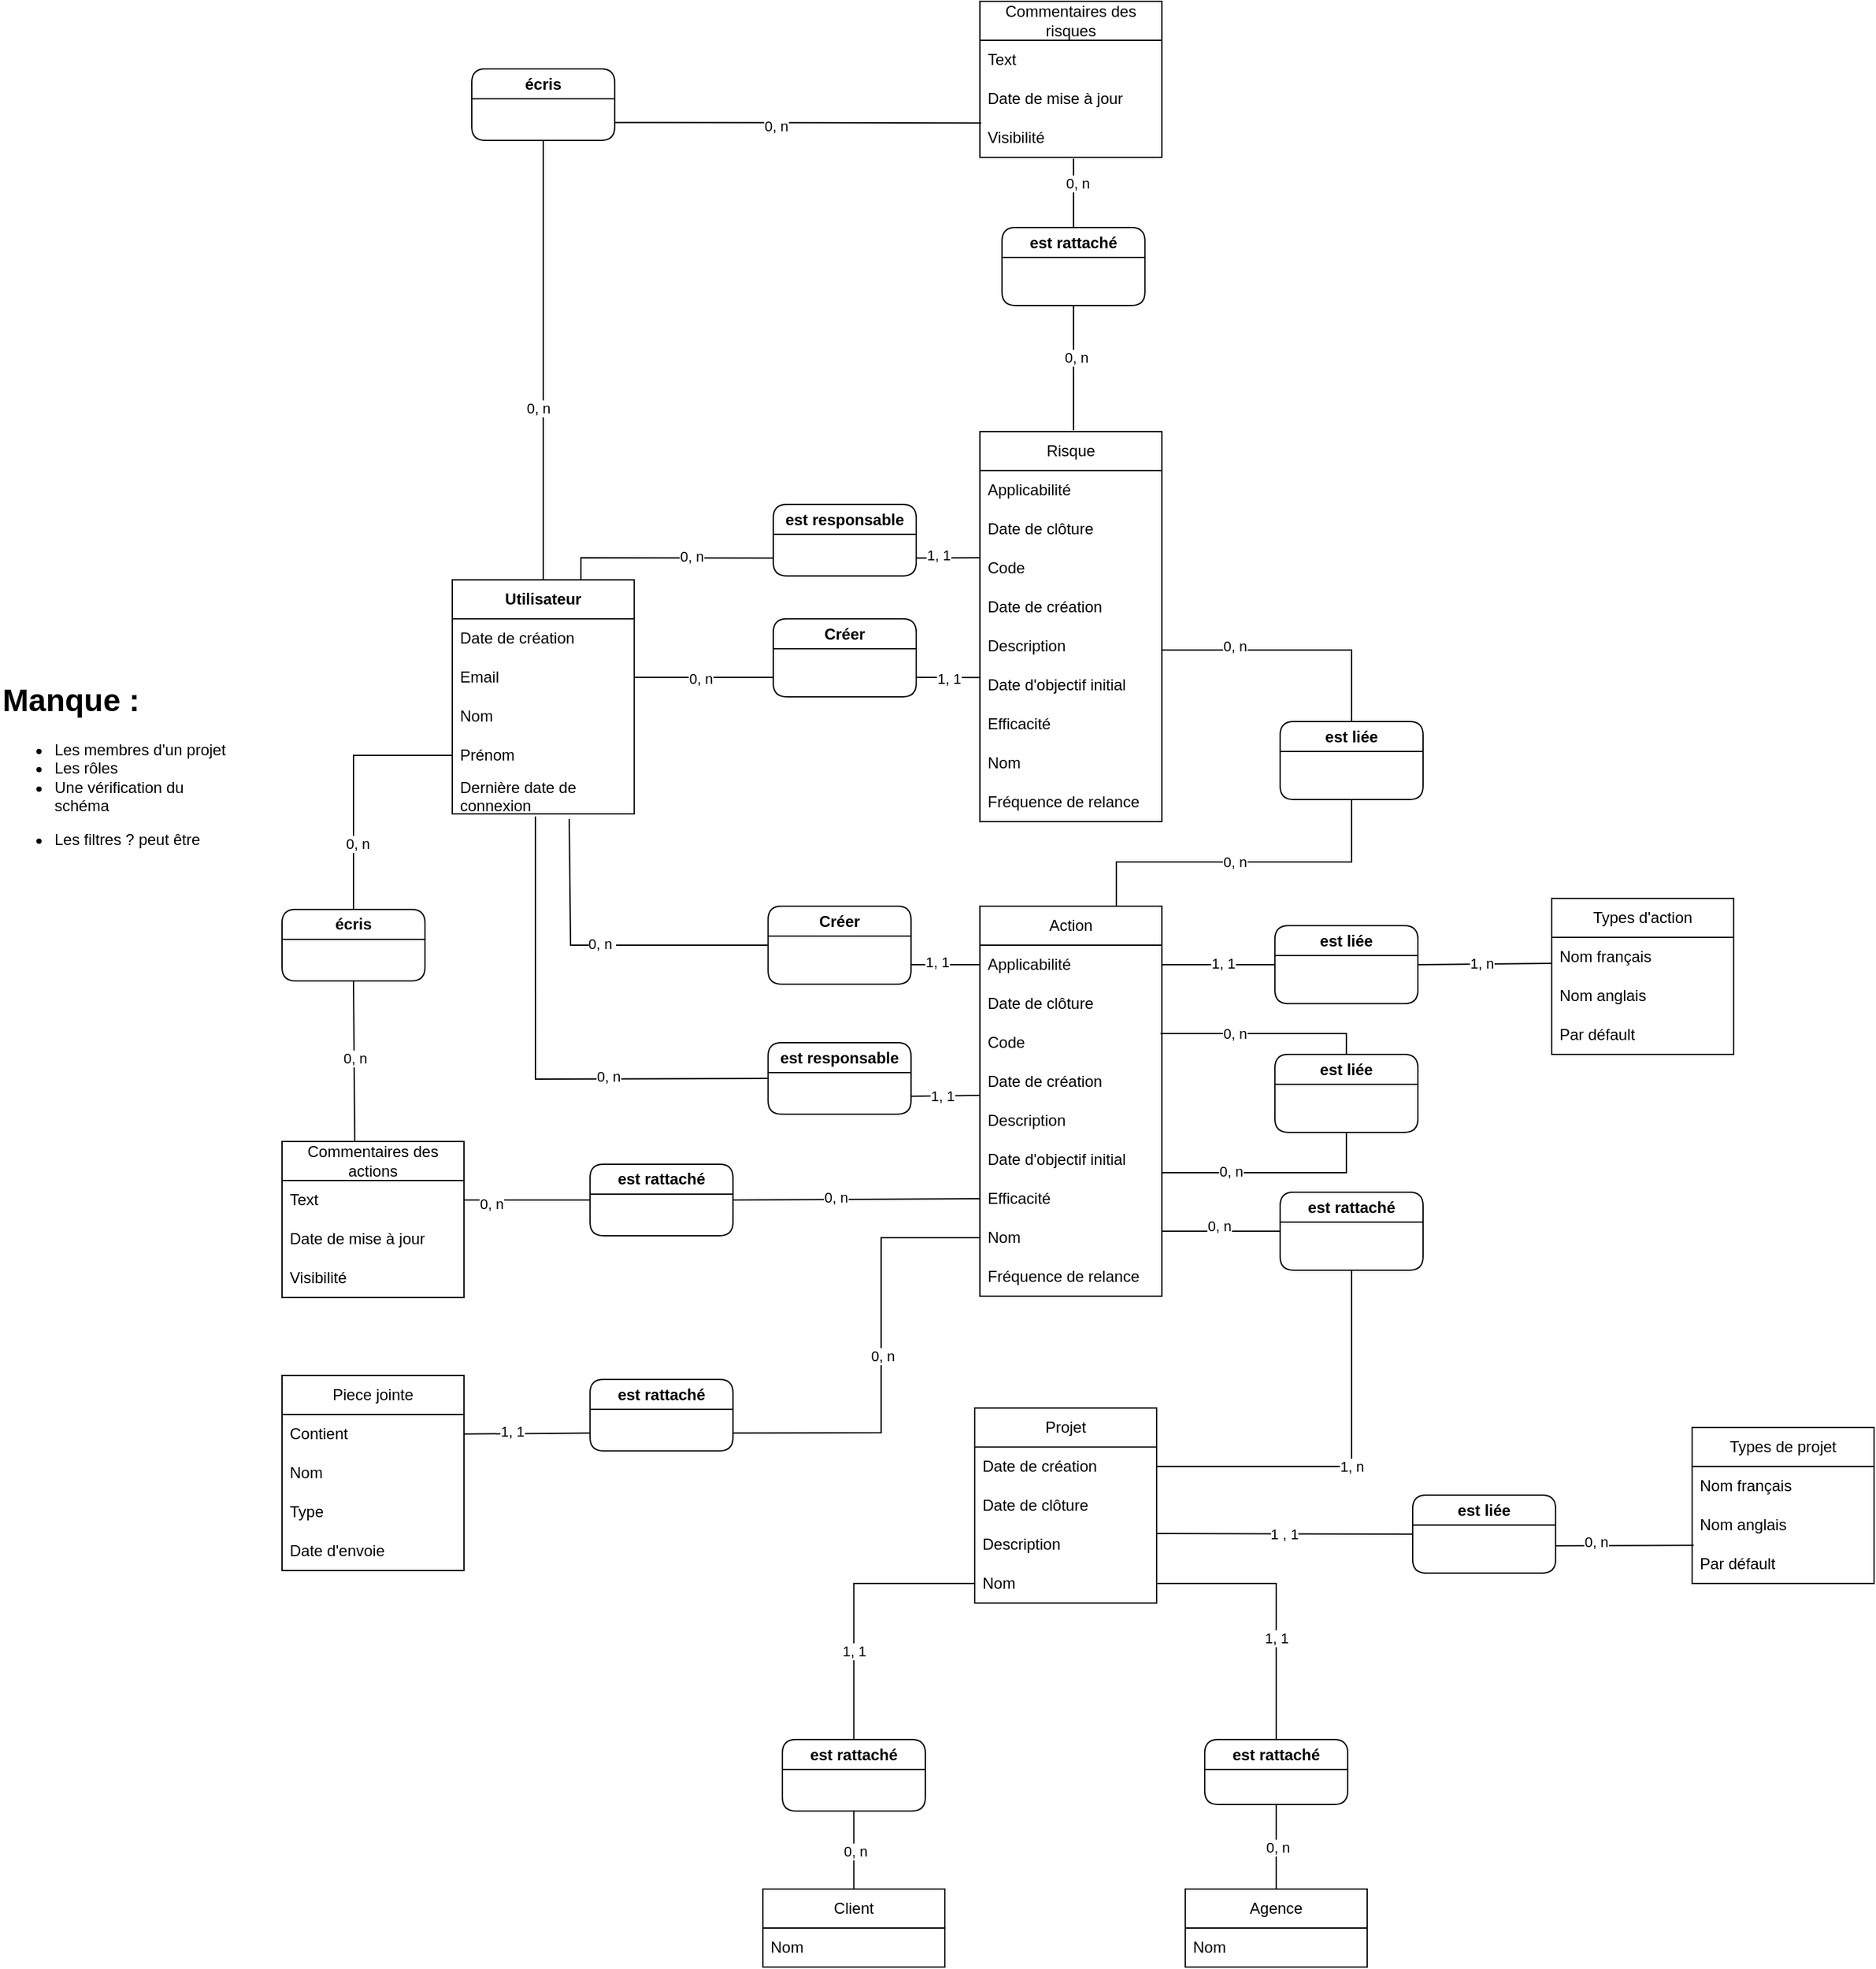 <mxfile version="24.7.1" type="github">
  <diagram name="Page-1" id="ZFdJO0pUZejw7BOOQ6NN">
    <mxGraphModel dx="2206" dy="2304" grid="0" gridSize="10" guides="1" tooltips="1" connect="1" arrows="1" fold="1" page="1" pageScale="1" pageWidth="827" pageHeight="1169" math="0" shadow="0">
      <root>
        <mxCell id="0" />
        <mxCell id="1" parent="0" />
        <mxCell id="-3NsN8BFS7H7RR-9jjn--8" value="Créer" style="swimlane;whiteSpace=wrap;html=1;rounded=1;" parent="1" vertex="1">
          <mxGeometry x="631" y="344" width="110" height="60" as="geometry" />
        </mxCell>
        <mxCell id="-3NsN8BFS7H7RR-9jjn--9" value="" style="endArrow=none;html=1;rounded=0;exitX=0.643;exitY=1.133;exitDx=0;exitDy=0;entryX=0;entryY=0.5;entryDx=0;entryDy=0;exitPerimeter=0;" parent="1" edge="1" target="-3NsN8BFS7H7RR-9jjn--8" source="-3NsN8BFS7H7RR-9jjn--22">
          <mxGeometry width="50" height="50" relative="1" as="geometry">
            <mxPoint x="190" y="115" as="sourcePoint" />
            <mxPoint x="260" y="115" as="targetPoint" />
            <Array as="points">
              <mxPoint x="479" y="374" />
            </Array>
          </mxGeometry>
        </mxCell>
        <mxCell id="-3NsN8BFS7H7RR-9jjn--23" value="0, n&amp;nbsp;" style="edgeLabel;html=1;align=center;verticalAlign=middle;resizable=0;points=[];" parent="-3NsN8BFS7H7RR-9jjn--9" vertex="1" connectable="0">
          <mxGeometry x="-0.032" y="1" relative="1" as="geometry">
            <mxPoint as="offset" />
          </mxGeometry>
        </mxCell>
        <mxCell id="-3NsN8BFS7H7RR-9jjn--10" value="" style="endArrow=none;html=1;rounded=0;exitX=1;exitY=0.75;exitDx=0;exitDy=0;entryX=0;entryY=0.5;entryDx=0;entryDy=0;" parent="1" edge="1" target="-3NsN8BFS7H7RR-9jjn--17" source="-3NsN8BFS7H7RR-9jjn--8">
          <mxGeometry width="50" height="50" relative="1" as="geometry">
            <mxPoint x="370" y="114.66" as="sourcePoint" />
            <mxPoint x="791" y="407" as="targetPoint" />
          </mxGeometry>
        </mxCell>
        <mxCell id="-3NsN8BFS7H7RR-9jjn--24" value="1, 1" style="edgeLabel;html=1;align=center;verticalAlign=middle;resizable=0;points=[];" parent="-3NsN8BFS7H7RR-9jjn--10" vertex="1" connectable="0">
          <mxGeometry x="-0.256" y="2" relative="1" as="geometry">
            <mxPoint as="offset" />
          </mxGeometry>
        </mxCell>
        <mxCell id="-3NsN8BFS7H7RR-9jjn--12" value="&lt;b&gt;Utilisateur&lt;/b&gt;" style="swimlane;fontStyle=0;childLayout=stackLayout;horizontal=1;startSize=30;horizontalStack=0;resizeParent=1;resizeParentMax=0;resizeLast=0;collapsible=1;marginBottom=0;whiteSpace=wrap;html=1;" parent="1" vertex="1">
          <mxGeometry x="388" y="93" width="140" height="180" as="geometry" />
        </mxCell>
        <mxCell id="-3NsN8BFS7H7RR-9jjn--13" value="Date de création" style="text;strokeColor=none;fillColor=none;align=left;verticalAlign=middle;spacingLeft=4;spacingRight=4;overflow=hidden;points=[[0,0.5],[1,0.5]];portConstraint=eastwest;rotatable=0;whiteSpace=wrap;html=1;" parent="-3NsN8BFS7H7RR-9jjn--12" vertex="1">
          <mxGeometry y="30" width="140" height="30" as="geometry" />
        </mxCell>
        <mxCell id="-3NsN8BFS7H7RR-9jjn--14" value="Email" style="text;strokeColor=none;fillColor=none;align=left;verticalAlign=middle;spacingLeft=4;spacingRight=4;overflow=hidden;points=[[0,0.5],[1,0.5]];portConstraint=eastwest;rotatable=0;whiteSpace=wrap;html=1;" parent="-3NsN8BFS7H7RR-9jjn--12" vertex="1">
          <mxGeometry y="60" width="140" height="30" as="geometry" />
        </mxCell>
        <mxCell id="-3NsN8BFS7H7RR-9jjn--20" value="Nom" style="text;strokeColor=none;fillColor=none;align=left;verticalAlign=middle;spacingLeft=4;spacingRight=4;overflow=hidden;points=[[0,0.5],[1,0.5]];portConstraint=eastwest;rotatable=0;whiteSpace=wrap;html=1;" parent="-3NsN8BFS7H7RR-9jjn--12" vertex="1">
          <mxGeometry y="90" width="140" height="30" as="geometry" />
        </mxCell>
        <mxCell id="-3NsN8BFS7H7RR-9jjn--21" value="Prénom" style="text;strokeColor=none;fillColor=none;align=left;verticalAlign=middle;spacingLeft=4;spacingRight=4;overflow=hidden;points=[[0,0.5],[1,0.5]];portConstraint=eastwest;rotatable=0;whiteSpace=wrap;html=1;" parent="-3NsN8BFS7H7RR-9jjn--12" vertex="1">
          <mxGeometry y="120" width="140" height="30" as="geometry" />
        </mxCell>
        <mxCell id="-3NsN8BFS7H7RR-9jjn--22" value="Dernière date de connexion" style="text;strokeColor=none;fillColor=none;align=left;verticalAlign=middle;spacingLeft=4;spacingRight=4;overflow=hidden;points=[[0,0.5],[1,0.5]];portConstraint=eastwest;rotatable=0;whiteSpace=wrap;html=1;" parent="-3NsN8BFS7H7RR-9jjn--12" vertex="1">
          <mxGeometry y="150" width="140" height="30" as="geometry" />
        </mxCell>
        <mxCell id="-3NsN8BFS7H7RR-9jjn--16" value="Action" style="swimlane;fontStyle=0;childLayout=stackLayout;horizontal=1;startSize=30;horizontalStack=0;resizeParent=1;resizeParentMax=0;resizeLast=0;collapsible=1;marginBottom=0;whiteSpace=wrap;html=1;" parent="1" vertex="1">
          <mxGeometry x="794" y="344" width="140" height="300" as="geometry" />
        </mxCell>
        <mxCell id="-3NsN8BFS7H7RR-9jjn--17" value="Applicabilité" style="text;strokeColor=none;fillColor=none;align=left;verticalAlign=middle;spacingLeft=4;spacingRight=4;overflow=hidden;points=[[0,0.5],[1,0.5]];portConstraint=eastwest;rotatable=0;whiteSpace=wrap;html=1;" parent="-3NsN8BFS7H7RR-9jjn--16" vertex="1">
          <mxGeometry y="30" width="140" height="30" as="geometry" />
        </mxCell>
        <mxCell id="-3NsN8BFS7H7RR-9jjn--18" value="Date de clôture" style="text;strokeColor=none;fillColor=none;align=left;verticalAlign=middle;spacingLeft=4;spacingRight=4;overflow=hidden;points=[[0,0.5],[1,0.5]];portConstraint=eastwest;rotatable=0;whiteSpace=wrap;html=1;" parent="-3NsN8BFS7H7RR-9jjn--16" vertex="1">
          <mxGeometry y="60" width="140" height="30" as="geometry" />
        </mxCell>
        <mxCell id="-3NsN8BFS7H7RR-9jjn--30" value="Code" style="text;strokeColor=none;fillColor=none;align=left;verticalAlign=middle;spacingLeft=4;spacingRight=4;overflow=hidden;points=[[0,0.5],[1,0.5]];portConstraint=eastwest;rotatable=0;whiteSpace=wrap;html=1;" parent="-3NsN8BFS7H7RR-9jjn--16" vertex="1">
          <mxGeometry y="90" width="140" height="30" as="geometry" />
        </mxCell>
        <mxCell id="-3NsN8BFS7H7RR-9jjn--31" value="Date de création" style="text;strokeColor=none;fillColor=none;align=left;verticalAlign=middle;spacingLeft=4;spacingRight=4;overflow=hidden;points=[[0,0.5],[1,0.5]];portConstraint=eastwest;rotatable=0;whiteSpace=wrap;html=1;" parent="-3NsN8BFS7H7RR-9jjn--16" vertex="1">
          <mxGeometry y="120" width="140" height="30" as="geometry" />
        </mxCell>
        <mxCell id="-3NsN8BFS7H7RR-9jjn--32" value="Description" style="text;strokeColor=none;fillColor=none;align=left;verticalAlign=middle;spacingLeft=4;spacingRight=4;overflow=hidden;points=[[0,0.5],[1,0.5]];portConstraint=eastwest;rotatable=0;whiteSpace=wrap;html=1;" parent="-3NsN8BFS7H7RR-9jjn--16" vertex="1">
          <mxGeometry y="150" width="140" height="30" as="geometry" />
        </mxCell>
        <mxCell id="-3NsN8BFS7H7RR-9jjn--34" value="Date d&#39;objectif initial" style="text;strokeColor=none;fillColor=none;align=left;verticalAlign=middle;spacingLeft=4;spacingRight=4;overflow=hidden;points=[[0,0.5],[1,0.5]];portConstraint=eastwest;rotatable=0;whiteSpace=wrap;html=1;" parent="-3NsN8BFS7H7RR-9jjn--16" vertex="1">
          <mxGeometry y="180" width="140" height="30" as="geometry" />
        </mxCell>
        <mxCell id="-3NsN8BFS7H7RR-9jjn--33" value="Efficacité" style="text;strokeColor=none;fillColor=none;align=left;verticalAlign=middle;spacingLeft=4;spacingRight=4;overflow=hidden;points=[[0,0.5],[1,0.5]];portConstraint=eastwest;rotatable=0;whiteSpace=wrap;html=1;" parent="-3NsN8BFS7H7RR-9jjn--16" vertex="1">
          <mxGeometry y="210" width="140" height="30" as="geometry" />
        </mxCell>
        <mxCell id="-3NsN8BFS7H7RR-9jjn--35" value="Nom" style="text;strokeColor=none;fillColor=none;align=left;verticalAlign=middle;spacingLeft=4;spacingRight=4;overflow=hidden;points=[[0,0.5],[1,0.5]];portConstraint=eastwest;rotatable=0;whiteSpace=wrap;html=1;" parent="-3NsN8BFS7H7RR-9jjn--16" vertex="1">
          <mxGeometry y="240" width="140" height="30" as="geometry" />
        </mxCell>
        <mxCell id="-3NsN8BFS7H7RR-9jjn--19" value="Fréquence de relance" style="text;strokeColor=none;fillColor=none;align=left;verticalAlign=middle;spacingLeft=4;spacingRight=4;overflow=hidden;points=[[0,0.5],[1,0.5]];portConstraint=eastwest;rotatable=0;whiteSpace=wrap;html=1;" parent="-3NsN8BFS7H7RR-9jjn--16" vertex="1">
          <mxGeometry y="270" width="140" height="30" as="geometry" />
        </mxCell>
        <mxCell id="-3NsN8BFS7H7RR-9jjn--25" value="Types d&#39;action" style="swimlane;fontStyle=0;childLayout=stackLayout;horizontal=1;startSize=30;horizontalStack=0;resizeParent=1;resizeParentMax=0;resizeLast=0;collapsible=1;marginBottom=0;whiteSpace=wrap;html=1;" parent="1" vertex="1">
          <mxGeometry x="1234" y="338" width="140" height="120" as="geometry" />
        </mxCell>
        <mxCell id="-3NsN8BFS7H7RR-9jjn--26" value="Nom français" style="text;strokeColor=none;fillColor=none;align=left;verticalAlign=middle;spacingLeft=4;spacingRight=4;overflow=hidden;points=[[0,0.5],[1,0.5]];portConstraint=eastwest;rotatable=0;whiteSpace=wrap;html=1;" parent="-3NsN8BFS7H7RR-9jjn--25" vertex="1">
          <mxGeometry y="30" width="140" height="30" as="geometry" />
        </mxCell>
        <mxCell id="-3NsN8BFS7H7RR-9jjn--27" value="Nom anglais" style="text;strokeColor=none;fillColor=none;align=left;verticalAlign=middle;spacingLeft=4;spacingRight=4;overflow=hidden;points=[[0,0.5],[1,0.5]];portConstraint=eastwest;rotatable=0;whiteSpace=wrap;html=1;" parent="-3NsN8BFS7H7RR-9jjn--25" vertex="1">
          <mxGeometry y="60" width="140" height="30" as="geometry" />
        </mxCell>
        <mxCell id="-3NsN8BFS7H7RR-9jjn--28" value="Par défault" style="text;strokeColor=none;fillColor=none;align=left;verticalAlign=middle;spacingLeft=4;spacingRight=4;overflow=hidden;points=[[0,0.5],[1,0.5]];portConstraint=eastwest;rotatable=0;whiteSpace=wrap;html=1;" parent="-3NsN8BFS7H7RR-9jjn--25" vertex="1">
          <mxGeometry y="90" width="140" height="30" as="geometry" />
        </mxCell>
        <mxCell id="-3NsN8BFS7H7RR-9jjn--36" value="est liée" style="swimlane;whiteSpace=wrap;html=1;rounded=1;" parent="1" vertex="1">
          <mxGeometry x="1021" y="359" width="110" height="60" as="geometry">
            <mxRectangle x="650" y="70" width="80" height="30" as="alternateBounds" />
          </mxGeometry>
        </mxCell>
        <mxCell id="-3NsN8BFS7H7RR-9jjn--37" value="" style="endArrow=none;html=1;rounded=0;entryX=0;entryY=0.5;entryDx=0;entryDy=0;exitX=1;exitY=0.5;exitDx=0;exitDy=0;" parent="1" edge="1" target="-3NsN8BFS7H7RR-9jjn--36" source="-3NsN8BFS7H7RR-9jjn--17">
          <mxGeometry width="50" height="50" relative="1" as="geometry">
            <mxPoint x="1225" y="426" as="sourcePoint" />
            <mxPoint x="1291" y="426" as="targetPoint" />
          </mxGeometry>
        </mxCell>
        <mxCell id="-3NsN8BFS7H7RR-9jjn--40" value="1, 1" style="edgeLabel;html=1;align=center;verticalAlign=middle;resizable=0;points=[];" parent="-3NsN8BFS7H7RR-9jjn--37" vertex="1" connectable="0">
          <mxGeometry x="-0.056" y="1" relative="1" as="geometry">
            <mxPoint x="6" as="offset" />
          </mxGeometry>
        </mxCell>
        <mxCell id="-3NsN8BFS7H7RR-9jjn--39" value="" style="endArrow=none;html=1;rounded=0;entryX=0;entryY=0.667;entryDx=0;entryDy=0;entryPerimeter=0;exitX=1;exitY=0.5;exitDx=0;exitDy=0;" parent="1" target="-3NsN8BFS7H7RR-9jjn--26" edge="1" source="-3NsN8BFS7H7RR-9jjn--36">
          <mxGeometry width="50" height="50" relative="1" as="geometry">
            <mxPoint x="1141" y="419" as="sourcePoint" />
            <mxPoint x="1207.44" y="418.67" as="targetPoint" />
          </mxGeometry>
        </mxCell>
        <mxCell id="-3NsN8BFS7H7RR-9jjn--41" value="1, n" style="edgeLabel;html=1;align=center;verticalAlign=middle;resizable=0;points=[];" parent="-3NsN8BFS7H7RR-9jjn--39" vertex="1" connectable="0">
          <mxGeometry x="-0.047" y="1" relative="1" as="geometry">
            <mxPoint as="offset" />
          </mxGeometry>
        </mxCell>
        <mxCell id="-3NsN8BFS7H7RR-9jjn--52" value="est responsable" style="swimlane;whiteSpace=wrap;html=1;rounded=1;" parent="1" vertex="1">
          <mxGeometry x="631" y="449" width="110" height="55" as="geometry" />
        </mxCell>
        <mxCell id="-3NsN8BFS7H7RR-9jjn--55" value="" style="endArrow=none;html=1;rounded=0;exitX=0;exitY=0.5;exitDx=0;exitDy=0;entryX=0.457;entryY=1.067;entryDx=0;entryDy=0;entryPerimeter=0;" parent="1" source="-3NsN8BFS7H7RR-9jjn--52" edge="1" target="-3NsN8BFS7H7RR-9jjn--22">
          <mxGeometry width="50" height="50" relative="1" as="geometry">
            <mxPoint x="70" y="285" as="sourcePoint" />
            <mxPoint x="588" y="485" as="targetPoint" />
            <Array as="points">
              <mxPoint x="452" y="477" />
            </Array>
          </mxGeometry>
        </mxCell>
        <mxCell id="-3NsN8BFS7H7RR-9jjn--57" value="0, n" style="edgeLabel;html=1;align=center;verticalAlign=middle;resizable=0;points=[];" parent="-3NsN8BFS7H7RR-9jjn--55" vertex="1" connectable="0">
          <mxGeometry x="-0.354" y="-2" relative="1" as="geometry">
            <mxPoint as="offset" />
          </mxGeometry>
        </mxCell>
        <mxCell id="-3NsN8BFS7H7RR-9jjn--56" value="" style="endArrow=none;html=1;rounded=0;exitX=1;exitY=0.75;exitDx=0;exitDy=0;entryX=-0.003;entryY=0.852;entryDx=0;entryDy=0;entryPerimeter=0;" parent="1" source="-3NsN8BFS7H7RR-9jjn--52" target="-3NsN8BFS7H7RR-9jjn--31" edge="1">
          <mxGeometry width="50" height="50" relative="1" as="geometry">
            <mxPoint x="400" y="355" as="sourcePoint" />
            <mxPoint x="450" y="305" as="targetPoint" />
          </mxGeometry>
        </mxCell>
        <mxCell id="-3NsN8BFS7H7RR-9jjn--58" value="1, 1" style="edgeLabel;html=1;align=center;verticalAlign=middle;resizable=0;points=[];" parent="-3NsN8BFS7H7RR-9jjn--56" vertex="1" connectable="0">
          <mxGeometry x="-0.081" relative="1" as="geometry">
            <mxPoint as="offset" />
          </mxGeometry>
        </mxCell>
        <mxCell id="E-85xq4SFrMvQbJ6x1ry-11" value="Projet" style="swimlane;fontStyle=0;childLayout=stackLayout;horizontal=1;startSize=30;horizontalStack=0;resizeParent=1;resizeParentMax=0;resizeLast=0;collapsible=1;marginBottom=0;whiteSpace=wrap;html=1;" parent="1" vertex="1">
          <mxGeometry x="790" y="730" width="140" height="150" as="geometry" />
        </mxCell>
        <mxCell id="E-85xq4SFrMvQbJ6x1ry-22" value="Date de création" style="text;strokeColor=none;fillColor=none;align=left;verticalAlign=middle;spacingLeft=4;spacingRight=4;overflow=hidden;points=[[0,0.5],[1,0.5]];portConstraint=eastwest;rotatable=0;whiteSpace=wrap;html=1;" parent="E-85xq4SFrMvQbJ6x1ry-11" vertex="1">
          <mxGeometry y="30" width="140" height="30" as="geometry" />
        </mxCell>
        <mxCell id="E-85xq4SFrMvQbJ6x1ry-13" value="Date de clôture" style="text;strokeColor=none;fillColor=none;align=left;verticalAlign=middle;spacingLeft=4;spacingRight=4;overflow=hidden;points=[[0,0.5],[1,0.5]];portConstraint=eastwest;rotatable=0;whiteSpace=wrap;html=1;" parent="E-85xq4SFrMvQbJ6x1ry-11" vertex="1">
          <mxGeometry y="60" width="140" height="30" as="geometry" />
        </mxCell>
        <mxCell id="E-85xq4SFrMvQbJ6x1ry-14" value="Description" style="text;strokeColor=none;fillColor=none;align=left;verticalAlign=middle;spacingLeft=4;spacingRight=4;overflow=hidden;points=[[0,0.5],[1,0.5]];portConstraint=eastwest;rotatable=0;whiteSpace=wrap;html=1;" parent="E-85xq4SFrMvQbJ6x1ry-11" vertex="1">
          <mxGeometry y="90" width="140" height="30" as="geometry" />
        </mxCell>
        <mxCell id="E-85xq4SFrMvQbJ6x1ry-17" value="Nom" style="text;strokeColor=none;fillColor=none;align=left;verticalAlign=middle;spacingLeft=4;spacingRight=4;overflow=hidden;points=[[0,0.5],[1,0.5]];portConstraint=eastwest;rotatable=0;whiteSpace=wrap;html=1;" parent="E-85xq4SFrMvQbJ6x1ry-11" vertex="1">
          <mxGeometry y="120" width="140" height="30" as="geometry" />
        </mxCell>
        <mxCell id="E-85xq4SFrMvQbJ6x1ry-23" value="Client" style="swimlane;fontStyle=0;childLayout=stackLayout;horizontal=1;startSize=30;horizontalStack=0;resizeParent=1;resizeParentMax=0;resizeLast=0;collapsible=1;marginBottom=0;whiteSpace=wrap;html=1;" parent="1" vertex="1">
          <mxGeometry x="627" y="1100" width="140" height="60" as="geometry" />
        </mxCell>
        <mxCell id="E-85xq4SFrMvQbJ6x1ry-24" value="Nom" style="text;strokeColor=none;fillColor=none;align=left;verticalAlign=middle;spacingLeft=4;spacingRight=4;overflow=hidden;points=[[0,0.5],[1,0.5]];portConstraint=eastwest;rotatable=0;whiteSpace=wrap;html=1;" parent="E-85xq4SFrMvQbJ6x1ry-23" vertex="1">
          <mxGeometry y="30" width="140" height="30" as="geometry" />
        </mxCell>
        <mxCell id="E-85xq4SFrMvQbJ6x1ry-27" value="est rattaché" style="swimlane;whiteSpace=wrap;html=1;rounded=1;" parent="1" vertex="1">
          <mxGeometry x="642" y="985" width="110" height="55" as="geometry" />
        </mxCell>
        <mxCell id="E-85xq4SFrMvQbJ6x1ry-33" value="" style="endArrow=none;html=1;rounded=0;entryX=0.5;entryY=0;entryDx=0;entryDy=0;exitX=0;exitY=0.5;exitDx=0;exitDy=0;" parent="1" edge="1" target="E-85xq4SFrMvQbJ6x1ry-27" source="E-85xq4SFrMvQbJ6x1ry-17">
          <mxGeometry width="50" height="50" relative="1" as="geometry">
            <mxPoint x="790" y="870" as="sourcePoint" />
            <mxPoint x="740" y="950" as="targetPoint" />
            <Array as="points">
              <mxPoint x="697" y="865" />
            </Array>
          </mxGeometry>
        </mxCell>
        <mxCell id="E-85xq4SFrMvQbJ6x1ry-35" value="1, 1" style="edgeLabel;html=1;align=center;verticalAlign=middle;resizable=0;points=[];" parent="E-85xq4SFrMvQbJ6x1ry-33" vertex="1" connectable="0">
          <mxGeometry x="-0.133" y="3" relative="1" as="geometry">
            <mxPoint x="-1" y="49" as="offset" />
          </mxGeometry>
        </mxCell>
        <mxCell id="E-85xq4SFrMvQbJ6x1ry-34" value="" style="endArrow=none;html=1;rounded=0;entryX=0;entryY=0.5;entryDx=0;entryDy=0;exitX=0.5;exitY=1;exitDx=0;exitDy=0;" parent="1" edge="1" source="E-85xq4SFrMvQbJ6x1ry-27">
          <mxGeometry width="50" height="50" relative="1" as="geometry">
            <mxPoint x="630" y="1060" as="sourcePoint" />
            <mxPoint x="697" y="1100" as="targetPoint" />
          </mxGeometry>
        </mxCell>
        <mxCell id="E-85xq4SFrMvQbJ6x1ry-36" value="0, n" style="edgeLabel;html=1;align=center;verticalAlign=middle;resizable=0;points=[];" parent="E-85xq4SFrMvQbJ6x1ry-34" vertex="1" connectable="0">
          <mxGeometry x="0.019" y="1" relative="1" as="geometry">
            <mxPoint as="offset" />
          </mxGeometry>
        </mxCell>
        <mxCell id="E-85xq4SFrMvQbJ6x1ry-43" value="Agence" style="swimlane;fontStyle=0;childLayout=stackLayout;horizontal=1;startSize=30;horizontalStack=0;resizeParent=1;resizeParentMax=0;resizeLast=0;collapsible=1;marginBottom=0;whiteSpace=wrap;html=1;" parent="1" vertex="1">
          <mxGeometry x="952" y="1100" width="140" height="60" as="geometry" />
        </mxCell>
        <mxCell id="E-85xq4SFrMvQbJ6x1ry-44" value="Nom" style="text;strokeColor=none;fillColor=none;align=left;verticalAlign=middle;spacingLeft=4;spacingRight=4;overflow=hidden;points=[[0,0.5],[1,0.5]];portConstraint=eastwest;rotatable=0;whiteSpace=wrap;html=1;" parent="E-85xq4SFrMvQbJ6x1ry-43" vertex="1">
          <mxGeometry y="30" width="140" height="30" as="geometry" />
        </mxCell>
        <mxCell id="E-85xq4SFrMvQbJ6x1ry-45" value="est rattaché" style="swimlane;whiteSpace=wrap;html=1;rounded=1;" parent="1" vertex="1">
          <mxGeometry x="967" y="985" width="110" height="50" as="geometry" />
        </mxCell>
        <mxCell id="E-85xq4SFrMvQbJ6x1ry-46" value="" style="endArrow=none;html=1;rounded=0;entryX=0.5;entryY=0;entryDx=0;entryDy=0;exitX=1.005;exitY=0.498;exitDx=0;exitDy=0;exitPerimeter=0;" parent="1" source="E-85xq4SFrMvQbJ6x1ry-17" edge="1" target="E-85xq4SFrMvQbJ6x1ry-45">
          <mxGeometry width="50" height="50" relative="1" as="geometry">
            <mxPoint x="930" y="873" as="sourcePoint" />
            <mxPoint x="1040" y="920" as="targetPoint" />
            <Array as="points">
              <mxPoint x="1022" y="865" />
            </Array>
          </mxGeometry>
        </mxCell>
        <mxCell id="E-85xq4SFrMvQbJ6x1ry-47" value="1, 1" style="edgeLabel;html=1;align=center;verticalAlign=middle;resizable=0;points=[];" parent="E-85xq4SFrMvQbJ6x1ry-46" vertex="1" connectable="0">
          <mxGeometry x="-0.133" y="3" relative="1" as="geometry">
            <mxPoint x="-3" y="42" as="offset" />
          </mxGeometry>
        </mxCell>
        <mxCell id="E-85xq4SFrMvQbJ6x1ry-48" value="" style="endArrow=none;html=1;rounded=0;entryX=0.5;entryY=0;entryDx=0;entryDy=0;exitX=0.5;exitY=1;exitDx=0;exitDy=0;" parent="1" target="E-85xq4SFrMvQbJ6x1ry-43" edge="1" source="E-85xq4SFrMvQbJ6x1ry-45">
          <mxGeometry width="50" height="50" relative="1" as="geometry">
            <mxPoint x="1110" y="985" as="sourcePoint" />
            <mxPoint x="1160" y="935" as="targetPoint" />
          </mxGeometry>
        </mxCell>
        <mxCell id="E-85xq4SFrMvQbJ6x1ry-49" value="0, n" style="edgeLabel;html=1;align=center;verticalAlign=middle;resizable=0;points=[];" parent="E-85xq4SFrMvQbJ6x1ry-48" vertex="1" connectable="0">
          <mxGeometry x="0.019" y="1" relative="1" as="geometry">
            <mxPoint as="offset" />
          </mxGeometry>
        </mxCell>
        <mxCell id="E-85xq4SFrMvQbJ6x1ry-51" value="est rattaché" style="swimlane;whiteSpace=wrap;html=1;rounded=1;" parent="1" vertex="1">
          <mxGeometry x="1025" y="564" width="110" height="60" as="geometry" />
        </mxCell>
        <mxCell id="E-85xq4SFrMvQbJ6x1ry-52" value="" style="endArrow=none;html=1;rounded=0;exitX=0;exitY=0.5;exitDx=0;exitDy=0;entryX=0.997;entryY=0.333;entryDx=0;entryDy=0;entryPerimeter=0;" parent="1" target="-3NsN8BFS7H7RR-9jjn--35" edge="1" source="E-85xq4SFrMvQbJ6x1ry-51">
          <mxGeometry width="50" height="50" relative="1" as="geometry">
            <mxPoint x="1025" y="592" as="sourcePoint" />
            <mxPoint x="936" y="596" as="targetPoint" />
            <Array as="points" />
          </mxGeometry>
        </mxCell>
        <mxCell id="E-85xq4SFrMvQbJ6x1ry-54" value="0, n" style="edgeLabel;html=1;align=center;verticalAlign=middle;resizable=0;points=[];" parent="E-85xq4SFrMvQbJ6x1ry-52" vertex="1" connectable="0">
          <mxGeometry x="0.631" y="-1" relative="1" as="geometry">
            <mxPoint x="27" y="-3" as="offset" />
          </mxGeometry>
        </mxCell>
        <mxCell id="E-85xq4SFrMvQbJ6x1ry-53" value="1, n" style="endArrow=none;html=1;rounded=0;exitX=1;exitY=0.5;exitDx=0;exitDy=0;entryX=0.5;entryY=1;entryDx=0;entryDy=0;" parent="1" source="E-85xq4SFrMvQbJ6x1ry-22" edge="1" target="E-85xq4SFrMvQbJ6x1ry-51">
          <mxGeometry width="50" height="50" relative="1" as="geometry">
            <mxPoint x="700" y="570" as="sourcePoint" />
            <mxPoint x="700" y="470" as="targetPoint" />
            <Array as="points">
              <mxPoint x="1080" y="775" />
            </Array>
          </mxGeometry>
        </mxCell>
        <mxCell id="bqUakioBBGIHNV2r9d7I-1" value="Risque" style="swimlane;fontStyle=0;childLayout=stackLayout;horizontal=1;startSize=30;horizontalStack=0;resizeParent=1;resizeParentMax=0;resizeLast=0;collapsible=1;marginBottom=0;whiteSpace=wrap;html=1;" vertex="1" parent="1">
          <mxGeometry x="794" y="-21" width="140" height="300" as="geometry" />
        </mxCell>
        <mxCell id="bqUakioBBGIHNV2r9d7I-2" value="Applicabilité" style="text;strokeColor=none;fillColor=none;align=left;verticalAlign=middle;spacingLeft=4;spacingRight=4;overflow=hidden;points=[[0,0.5],[1,0.5]];portConstraint=eastwest;rotatable=0;whiteSpace=wrap;html=1;" vertex="1" parent="bqUakioBBGIHNV2r9d7I-1">
          <mxGeometry y="30" width="140" height="30" as="geometry" />
        </mxCell>
        <mxCell id="bqUakioBBGIHNV2r9d7I-3" value="Date de clôture" style="text;strokeColor=none;fillColor=none;align=left;verticalAlign=middle;spacingLeft=4;spacingRight=4;overflow=hidden;points=[[0,0.5],[1,0.5]];portConstraint=eastwest;rotatable=0;whiteSpace=wrap;html=1;" vertex="1" parent="bqUakioBBGIHNV2r9d7I-1">
          <mxGeometry y="60" width="140" height="30" as="geometry" />
        </mxCell>
        <mxCell id="bqUakioBBGIHNV2r9d7I-4" value="Code" style="text;strokeColor=none;fillColor=none;align=left;verticalAlign=middle;spacingLeft=4;spacingRight=4;overflow=hidden;points=[[0,0.5],[1,0.5]];portConstraint=eastwest;rotatable=0;whiteSpace=wrap;html=1;" vertex="1" parent="bqUakioBBGIHNV2r9d7I-1">
          <mxGeometry y="90" width="140" height="30" as="geometry" />
        </mxCell>
        <mxCell id="bqUakioBBGIHNV2r9d7I-5" value="Date de création" style="text;strokeColor=none;fillColor=none;align=left;verticalAlign=middle;spacingLeft=4;spacingRight=4;overflow=hidden;points=[[0,0.5],[1,0.5]];portConstraint=eastwest;rotatable=0;whiteSpace=wrap;html=1;" vertex="1" parent="bqUakioBBGIHNV2r9d7I-1">
          <mxGeometry y="120" width="140" height="30" as="geometry" />
        </mxCell>
        <mxCell id="bqUakioBBGIHNV2r9d7I-6" value="Description" style="text;strokeColor=none;fillColor=none;align=left;verticalAlign=middle;spacingLeft=4;spacingRight=4;overflow=hidden;points=[[0,0.5],[1,0.5]];portConstraint=eastwest;rotatable=0;whiteSpace=wrap;html=1;" vertex="1" parent="bqUakioBBGIHNV2r9d7I-1">
          <mxGeometry y="150" width="140" height="30" as="geometry" />
        </mxCell>
        <mxCell id="bqUakioBBGIHNV2r9d7I-7" value="Date d&#39;objectif initial" style="text;strokeColor=none;fillColor=none;align=left;verticalAlign=middle;spacingLeft=4;spacingRight=4;overflow=hidden;points=[[0,0.5],[1,0.5]];portConstraint=eastwest;rotatable=0;whiteSpace=wrap;html=1;" vertex="1" parent="bqUakioBBGIHNV2r9d7I-1">
          <mxGeometry y="180" width="140" height="30" as="geometry" />
        </mxCell>
        <mxCell id="bqUakioBBGIHNV2r9d7I-8" value="Efficacité" style="text;strokeColor=none;fillColor=none;align=left;verticalAlign=middle;spacingLeft=4;spacingRight=4;overflow=hidden;points=[[0,0.5],[1,0.5]];portConstraint=eastwest;rotatable=0;whiteSpace=wrap;html=1;" vertex="1" parent="bqUakioBBGIHNV2r9d7I-1">
          <mxGeometry y="210" width="140" height="30" as="geometry" />
        </mxCell>
        <mxCell id="bqUakioBBGIHNV2r9d7I-9" value="Nom" style="text;strokeColor=none;fillColor=none;align=left;verticalAlign=middle;spacingLeft=4;spacingRight=4;overflow=hidden;points=[[0,0.5],[1,0.5]];portConstraint=eastwest;rotatable=0;whiteSpace=wrap;html=1;" vertex="1" parent="bqUakioBBGIHNV2r9d7I-1">
          <mxGeometry y="240" width="140" height="30" as="geometry" />
        </mxCell>
        <mxCell id="bqUakioBBGIHNV2r9d7I-10" value="Fréquence de relance" style="text;strokeColor=none;fillColor=none;align=left;verticalAlign=middle;spacingLeft=4;spacingRight=4;overflow=hidden;points=[[0,0.5],[1,0.5]];portConstraint=eastwest;rotatable=0;whiteSpace=wrap;html=1;" vertex="1" parent="bqUakioBBGIHNV2r9d7I-1">
          <mxGeometry y="270" width="140" height="30" as="geometry" />
        </mxCell>
        <mxCell id="bqUakioBBGIHNV2r9d7I-11" value="Créer" style="swimlane;whiteSpace=wrap;html=1;rounded=1;" vertex="1" parent="1">
          <mxGeometry x="635" y="123" width="110" height="60" as="geometry" />
        </mxCell>
        <mxCell id="bqUakioBBGIHNV2r9d7I-16" value="est responsable" style="swimlane;whiteSpace=wrap;html=1;rounded=1;" vertex="1" parent="1">
          <mxGeometry x="635" y="35" width="110" height="55" as="geometry">
            <mxRectangle x="635" y="35" width="120" height="26" as="alternateBounds" />
          </mxGeometry>
        </mxCell>
        <mxCell id="bqUakioBBGIHNV2r9d7I-21" value="" style="endArrow=none;html=1;rounded=0;exitX=1;exitY=0.5;exitDx=0;exitDy=0;entryX=0;entryY=0.75;entryDx=0;entryDy=0;" edge="1" parent="1" source="-3NsN8BFS7H7RR-9jjn--14" target="bqUakioBBGIHNV2r9d7I-11">
          <mxGeometry width="50" height="50" relative="1" as="geometry">
            <mxPoint x="528" y="140" as="sourcePoint" />
            <mxPoint x="634" y="140" as="targetPoint" />
          </mxGeometry>
        </mxCell>
        <mxCell id="bqUakioBBGIHNV2r9d7I-27" value="0, n" style="edgeLabel;html=1;align=center;verticalAlign=middle;resizable=0;points=[];" vertex="1" connectable="0" parent="bqUakioBBGIHNV2r9d7I-21">
          <mxGeometry x="-0.054" y="-1" relative="1" as="geometry">
            <mxPoint as="offset" />
          </mxGeometry>
        </mxCell>
        <mxCell id="bqUakioBBGIHNV2r9d7I-22" value="" style="endArrow=none;html=1;rounded=0;entryX=-0.001;entryY=0.306;entryDx=0;entryDy=0;entryPerimeter=0;exitX=1;exitY=0.75;exitDx=0;exitDy=0;" edge="1" parent="1" source="bqUakioBBGIHNV2r9d7I-11" target="bqUakioBBGIHNV2r9d7I-7">
          <mxGeometry width="50" height="50" relative="1" as="geometry">
            <mxPoint x="766" y="143" as="sourcePoint" />
            <mxPoint x="794" y="167" as="targetPoint" />
          </mxGeometry>
        </mxCell>
        <mxCell id="bqUakioBBGIHNV2r9d7I-29" value="1, 1" style="edgeLabel;html=1;align=center;verticalAlign=middle;resizable=0;points=[];" vertex="1" connectable="0" parent="bqUakioBBGIHNV2r9d7I-22">
          <mxGeometry x="0.008" y="-1" relative="1" as="geometry">
            <mxPoint as="offset" />
          </mxGeometry>
        </mxCell>
        <mxCell id="bqUakioBBGIHNV2r9d7I-23" value="" style="endArrow=none;html=1;rounded=0;entryX=0;entryY=0.75;entryDx=0;entryDy=0;exitX=0.707;exitY=0;exitDx=0;exitDy=0;exitPerimeter=0;" edge="1" parent="1" source="-3NsN8BFS7H7RR-9jjn--12" target="bqUakioBBGIHNV2r9d7I-16">
          <mxGeometry width="50" height="50" relative="1" as="geometry">
            <mxPoint x="487" y="89" as="sourcePoint" />
            <mxPoint x="487" y="63" as="targetPoint" />
            <Array as="points">
              <mxPoint x="487" y="76" />
            </Array>
          </mxGeometry>
        </mxCell>
        <mxCell id="bqUakioBBGIHNV2r9d7I-26" value="0, n" style="edgeLabel;html=1;align=center;verticalAlign=middle;resizable=0;points=[];" vertex="1" connectable="0" parent="bqUakioBBGIHNV2r9d7I-23">
          <mxGeometry x="0.233" y="1" relative="1" as="geometry">
            <mxPoint as="offset" />
          </mxGeometry>
        </mxCell>
        <mxCell id="bqUakioBBGIHNV2r9d7I-25" value="" style="endArrow=none;html=1;rounded=0;exitX=1;exitY=0.75;exitDx=0;exitDy=0;" edge="1" parent="1" source="bqUakioBBGIHNV2r9d7I-16">
          <mxGeometry width="50" height="50" relative="1" as="geometry">
            <mxPoint x="752" y="65" as="sourcePoint" />
            <mxPoint x="794" y="76" as="targetPoint" />
          </mxGeometry>
        </mxCell>
        <mxCell id="bqUakioBBGIHNV2r9d7I-28" value="1, 1" style="edgeLabel;html=1;align=center;verticalAlign=middle;resizable=0;points=[];" vertex="1" connectable="0" parent="bqUakioBBGIHNV2r9d7I-25">
          <mxGeometry x="-0.304" y="2" relative="1" as="geometry">
            <mxPoint as="offset" />
          </mxGeometry>
        </mxCell>
        <mxCell id="bqUakioBBGIHNV2r9d7I-30" value="est liée" style="swimlane;whiteSpace=wrap;html=1;rounded=1;" vertex="1" parent="1">
          <mxGeometry x="1021" y="458" width="110" height="60" as="geometry">
            <mxRectangle x="650" y="70" width="80" height="30" as="alternateBounds" />
          </mxGeometry>
        </mxCell>
        <mxCell id="bqUakioBBGIHNV2r9d7I-35" value="" style="endArrow=none;html=1;rounded=0;entryX=0.5;entryY=1;entryDx=0;entryDy=0;exitX=1;exitY=0.832;exitDx=0;exitDy=0;exitPerimeter=0;" edge="1" parent="1" source="-3NsN8BFS7H7RR-9jjn--34" target="bqUakioBBGIHNV2r9d7I-30">
          <mxGeometry width="50" height="50" relative="1" as="geometry">
            <mxPoint x="934" y="554" as="sourcePoint" />
            <mxPoint x="984" y="504" as="targetPoint" />
            <Array as="points">
              <mxPoint x="1076" y="549" />
            </Array>
          </mxGeometry>
        </mxCell>
        <mxCell id="bqUakioBBGIHNV2r9d7I-37" value="0, n" style="edgeLabel;html=1;align=center;verticalAlign=middle;resizable=0;points=[];" vertex="1" connectable="0" parent="bqUakioBBGIHNV2r9d7I-35">
          <mxGeometry x="-0.391" y="1" relative="1" as="geometry">
            <mxPoint as="offset" />
          </mxGeometry>
        </mxCell>
        <mxCell id="bqUakioBBGIHNV2r9d7I-36" value="" style="endArrow=none;html=1;rounded=0;entryX=0.5;entryY=0;entryDx=0;entryDy=0;exitX=0.993;exitY=0.267;exitDx=0;exitDy=0;exitPerimeter=0;" edge="1" parent="1" source="-3NsN8BFS7H7RR-9jjn--30" target="bqUakioBBGIHNV2r9d7I-30">
          <mxGeometry width="50" height="50" relative="1" as="geometry">
            <mxPoint x="934" y="458" as="sourcePoint" />
            <mxPoint x="984" y="408" as="targetPoint" />
            <Array as="points">
              <mxPoint x="1076" y="442" />
            </Array>
          </mxGeometry>
        </mxCell>
        <mxCell id="bqUakioBBGIHNV2r9d7I-38" value="0, n" style="edgeLabel;html=1;align=center;verticalAlign=middle;resizable=0;points=[];" vertex="1" connectable="0" parent="bqUakioBBGIHNV2r9d7I-36">
          <mxGeometry x="-0.292" relative="1" as="geometry">
            <mxPoint as="offset" />
          </mxGeometry>
        </mxCell>
        <mxCell id="bqUakioBBGIHNV2r9d7I-39" value="est liée" style="swimlane;whiteSpace=wrap;html=1;rounded=1;" vertex="1" parent="1">
          <mxGeometry x="1025" y="202" width="110" height="60" as="geometry">
            <mxRectangle x="650" y="70" width="80" height="30" as="alternateBounds" />
          </mxGeometry>
        </mxCell>
        <mxCell id="bqUakioBBGIHNV2r9d7I-40" value="" style="endArrow=none;html=1;rounded=0;entryX=0.5;entryY=0;entryDx=0;entryDy=0;" edge="1" parent="1" target="bqUakioBBGIHNV2r9d7I-39">
          <mxGeometry width="50" height="50" relative="1" as="geometry">
            <mxPoint x="934" y="147" as="sourcePoint" />
            <mxPoint x="984" y="97" as="targetPoint" />
            <Array as="points">
              <mxPoint x="1080" y="147" />
            </Array>
          </mxGeometry>
        </mxCell>
        <mxCell id="bqUakioBBGIHNV2r9d7I-43" value="0, n" style="edgeLabel;html=1;align=center;verticalAlign=middle;resizable=0;points=[];" vertex="1" connectable="0" parent="bqUakioBBGIHNV2r9d7I-40">
          <mxGeometry x="-0.443" y="3" relative="1" as="geometry">
            <mxPoint as="offset" />
          </mxGeometry>
        </mxCell>
        <mxCell id="bqUakioBBGIHNV2r9d7I-41" value="" style="endArrow=none;html=1;rounded=0;entryX=0.5;entryY=1;entryDx=0;entryDy=0;exitX=0.75;exitY=0;exitDx=0;exitDy=0;" edge="1" parent="1" source="-3NsN8BFS7H7RR-9jjn--16" target="bqUakioBBGIHNV2r9d7I-39">
          <mxGeometry width="50" height="50" relative="1" as="geometry">
            <mxPoint x="934" y="359" as="sourcePoint" />
            <mxPoint x="984" y="309" as="targetPoint" />
            <Array as="points">
              <mxPoint x="899" y="310" />
              <mxPoint x="1080" y="310" />
            </Array>
          </mxGeometry>
        </mxCell>
        <mxCell id="bqUakioBBGIHNV2r9d7I-42" value="0, n" style="edgeLabel;html=1;align=center;verticalAlign=middle;resizable=0;points=[];" vertex="1" connectable="0" parent="bqUakioBBGIHNV2r9d7I-41">
          <mxGeometry x="-0.049" relative="1" as="geometry">
            <mxPoint as="offset" />
          </mxGeometry>
        </mxCell>
        <mxCell id="bqUakioBBGIHNV2r9d7I-44" value="est liée" style="swimlane;whiteSpace=wrap;html=1;rounded=1;" vertex="1" parent="1">
          <mxGeometry x="1127" y="797" width="110" height="60" as="geometry">
            <mxRectangle x="650" y="70" width="80" height="30" as="alternateBounds" />
          </mxGeometry>
        </mxCell>
        <mxCell id="bqUakioBBGIHNV2r9d7I-45" value="1 , 1" style="endArrow=none;html=1;rounded=0;entryX=0;entryY=0.5;entryDx=0;entryDy=0;exitX=0.996;exitY=0.218;exitDx=0;exitDy=0;exitPerimeter=0;" edge="1" parent="1" source="E-85xq4SFrMvQbJ6x1ry-14" target="bqUakioBBGIHNV2r9d7I-44">
          <mxGeometry width="50" height="50" relative="1" as="geometry">
            <mxPoint x="952" y="837" as="sourcePoint" />
            <mxPoint x="1002" y="787" as="targetPoint" />
          </mxGeometry>
        </mxCell>
        <mxCell id="bqUakioBBGIHNV2r9d7I-48" value="Types de projet" style="swimlane;fontStyle=0;childLayout=stackLayout;horizontal=1;startSize=30;horizontalStack=0;resizeParent=1;resizeParentMax=0;resizeLast=0;collapsible=1;marginBottom=0;whiteSpace=wrap;html=1;" vertex="1" parent="1">
          <mxGeometry x="1342" y="745" width="140" height="120" as="geometry" />
        </mxCell>
        <mxCell id="bqUakioBBGIHNV2r9d7I-49" value="Nom français" style="text;strokeColor=none;fillColor=none;align=left;verticalAlign=middle;spacingLeft=4;spacingRight=4;overflow=hidden;points=[[0,0.5],[1,0.5]];portConstraint=eastwest;rotatable=0;whiteSpace=wrap;html=1;" vertex="1" parent="bqUakioBBGIHNV2r9d7I-48">
          <mxGeometry y="30" width="140" height="30" as="geometry" />
        </mxCell>
        <mxCell id="bqUakioBBGIHNV2r9d7I-50" value="Nom anglais" style="text;strokeColor=none;fillColor=none;align=left;verticalAlign=middle;spacingLeft=4;spacingRight=4;overflow=hidden;points=[[0,0.5],[1,0.5]];portConstraint=eastwest;rotatable=0;whiteSpace=wrap;html=1;" vertex="1" parent="bqUakioBBGIHNV2r9d7I-48">
          <mxGeometry y="60" width="140" height="30" as="geometry" />
        </mxCell>
        <mxCell id="bqUakioBBGIHNV2r9d7I-51" value="Par défault" style="text;strokeColor=none;fillColor=none;align=left;verticalAlign=middle;spacingLeft=4;spacingRight=4;overflow=hidden;points=[[0,0.5],[1,0.5]];portConstraint=eastwest;rotatable=0;whiteSpace=wrap;html=1;" vertex="1" parent="bqUakioBBGIHNV2r9d7I-48">
          <mxGeometry y="90" width="140" height="30" as="geometry" />
        </mxCell>
        <mxCell id="bqUakioBBGIHNV2r9d7I-52" value="" style="endArrow=none;html=1;rounded=0;entryX=0.009;entryY=0.02;entryDx=0;entryDy=0;entryPerimeter=0;" edge="1" parent="1" target="bqUakioBBGIHNV2r9d7I-51">
          <mxGeometry width="50" height="50" relative="1" as="geometry">
            <mxPoint x="1237" y="836" as="sourcePoint" />
            <mxPoint x="1287" y="786" as="targetPoint" />
          </mxGeometry>
        </mxCell>
        <mxCell id="bqUakioBBGIHNV2r9d7I-53" value="0, n" style="edgeLabel;html=1;align=center;verticalAlign=middle;resizable=0;points=[];" vertex="1" connectable="0" parent="bqUakioBBGIHNV2r9d7I-52">
          <mxGeometry x="-0.416" y="3" relative="1" as="geometry">
            <mxPoint as="offset" />
          </mxGeometry>
        </mxCell>
        <mxCell id="bqUakioBBGIHNV2r9d7I-56" value="Commentaires des risques" style="swimlane;fontStyle=0;childLayout=stackLayout;horizontal=1;startSize=30;horizontalStack=0;resizeParent=1;resizeParentMax=0;resizeLast=0;collapsible=1;marginBottom=0;whiteSpace=wrap;html=1;" vertex="1" parent="1">
          <mxGeometry x="794" y="-352" width="140" height="120" as="geometry" />
        </mxCell>
        <mxCell id="bqUakioBBGIHNV2r9d7I-57" value="Text" style="text;strokeColor=none;fillColor=none;align=left;verticalAlign=middle;spacingLeft=4;spacingRight=4;overflow=hidden;points=[[0,0.5],[1,0.5]];portConstraint=eastwest;rotatable=0;whiteSpace=wrap;html=1;" vertex="1" parent="bqUakioBBGIHNV2r9d7I-56">
          <mxGeometry y="30" width="140" height="30" as="geometry" />
        </mxCell>
        <mxCell id="bqUakioBBGIHNV2r9d7I-58" value="Date de mise à jour" style="text;strokeColor=none;fillColor=none;align=left;verticalAlign=middle;spacingLeft=4;spacingRight=4;overflow=hidden;points=[[0,0.5],[1,0.5]];portConstraint=eastwest;rotatable=0;whiteSpace=wrap;html=1;" vertex="1" parent="bqUakioBBGIHNV2r9d7I-56">
          <mxGeometry y="60" width="140" height="30" as="geometry" />
        </mxCell>
        <mxCell id="bqUakioBBGIHNV2r9d7I-59" value="Visibilité" style="text;strokeColor=none;fillColor=none;align=left;verticalAlign=middle;spacingLeft=4;spacingRight=4;overflow=hidden;points=[[0,0.5],[1,0.5]];portConstraint=eastwest;rotatable=0;whiteSpace=wrap;html=1;" vertex="1" parent="bqUakioBBGIHNV2r9d7I-56">
          <mxGeometry y="90" width="140" height="30" as="geometry" />
        </mxCell>
        <mxCell id="bqUakioBBGIHNV2r9d7I-62" value="écris" style="swimlane;whiteSpace=wrap;html=1;rounded=1;" vertex="1" parent="1">
          <mxGeometry x="403" y="-300" width="110" height="55" as="geometry">
            <mxRectangle x="635" y="35" width="120" height="26" as="alternateBounds" />
          </mxGeometry>
        </mxCell>
        <mxCell id="bqUakioBBGIHNV2r9d7I-63" value="" style="endArrow=none;html=1;rounded=0;exitX=0.5;exitY=0;exitDx=0;exitDy=0;entryX=0.5;entryY=1;entryDx=0;entryDy=0;" edge="1" parent="1" source="-3NsN8BFS7H7RR-9jjn--12" target="bqUakioBBGIHNV2r9d7I-62">
          <mxGeometry width="50" height="50" relative="1" as="geometry">
            <mxPoint x="446" y="68" as="sourcePoint" />
            <mxPoint x="496" y="18" as="targetPoint" />
          </mxGeometry>
        </mxCell>
        <mxCell id="bqUakioBBGIHNV2r9d7I-68" value="0, n" style="edgeLabel;html=1;align=center;verticalAlign=middle;resizable=0;points=[];" vertex="1" connectable="0" parent="bqUakioBBGIHNV2r9d7I-63">
          <mxGeometry x="-0.216" y="4" relative="1" as="geometry">
            <mxPoint as="offset" />
          </mxGeometry>
        </mxCell>
        <mxCell id="bqUakioBBGIHNV2r9d7I-64" value="" style="endArrow=none;html=1;rounded=0;exitX=1;exitY=0.75;exitDx=0;exitDy=0;entryX=0.007;entryY=0.119;entryDx=0;entryDy=0;entryPerimeter=0;" edge="1" parent="1" source="bqUakioBBGIHNV2r9d7I-62" target="bqUakioBBGIHNV2r9d7I-59">
          <mxGeometry width="50" height="50" relative="1" as="geometry">
            <mxPoint x="616" y="-102.5" as="sourcePoint" />
            <mxPoint x="666" y="-152.5" as="targetPoint" />
          </mxGeometry>
        </mxCell>
        <mxCell id="bqUakioBBGIHNV2r9d7I-69" value="0, n" style="edgeLabel;html=1;align=center;verticalAlign=middle;resizable=0;points=[];" vertex="1" connectable="0" parent="bqUakioBBGIHNV2r9d7I-64">
          <mxGeometry x="-0.124" y="-2" relative="1" as="geometry">
            <mxPoint as="offset" />
          </mxGeometry>
        </mxCell>
        <mxCell id="bqUakioBBGIHNV2r9d7I-65" value="est rattaché" style="swimlane;whiteSpace=wrap;html=1;rounded=1;" vertex="1" parent="1">
          <mxGeometry x="811" y="-178" width="110" height="60" as="geometry" />
        </mxCell>
        <mxCell id="bqUakioBBGIHNV2r9d7I-66" value="" style="endArrow=none;html=1;rounded=0;exitX=0.5;exitY=0;exitDx=0;exitDy=0;" edge="1" parent="1" source="bqUakioBBGIHNV2r9d7I-65">
          <mxGeometry width="50" height="50" relative="1" as="geometry">
            <mxPoint x="839" y="-175" as="sourcePoint" />
            <mxPoint x="866" y="-231" as="targetPoint" />
          </mxGeometry>
        </mxCell>
        <mxCell id="bqUakioBBGIHNV2r9d7I-70" value="0, n" style="edgeLabel;html=1;align=center;verticalAlign=middle;resizable=0;points=[];" vertex="1" connectable="0" parent="bqUakioBBGIHNV2r9d7I-66">
          <mxGeometry x="0.278" y="-3" relative="1" as="geometry">
            <mxPoint as="offset" />
          </mxGeometry>
        </mxCell>
        <mxCell id="bqUakioBBGIHNV2r9d7I-67" value="" style="endArrow=none;html=1;rounded=0;entryX=0.5;entryY=1;entryDx=0;entryDy=0;" edge="1" parent="1" target="bqUakioBBGIHNV2r9d7I-65">
          <mxGeometry width="50" height="50" relative="1" as="geometry">
            <mxPoint x="866" y="-22" as="sourcePoint" />
            <mxPoint x="894" y="-88" as="targetPoint" />
          </mxGeometry>
        </mxCell>
        <mxCell id="bqUakioBBGIHNV2r9d7I-71" value="0, n" style="edgeLabel;html=1;align=center;verticalAlign=middle;resizable=0;points=[];" vertex="1" connectable="0" parent="bqUakioBBGIHNV2r9d7I-67">
          <mxGeometry x="0.166" y="-2" relative="1" as="geometry">
            <mxPoint as="offset" />
          </mxGeometry>
        </mxCell>
        <mxCell id="bqUakioBBGIHNV2r9d7I-72" value="Commentaires des actions" style="swimlane;fontStyle=0;childLayout=stackLayout;horizontal=1;startSize=30;horizontalStack=0;resizeParent=1;resizeParentMax=0;resizeLast=0;collapsible=1;marginBottom=0;whiteSpace=wrap;html=1;" vertex="1" parent="1">
          <mxGeometry x="257" y="525" width="140" height="120" as="geometry" />
        </mxCell>
        <mxCell id="bqUakioBBGIHNV2r9d7I-73" value="Text" style="text;strokeColor=none;fillColor=none;align=left;verticalAlign=middle;spacingLeft=4;spacingRight=4;overflow=hidden;points=[[0,0.5],[1,0.5]];portConstraint=eastwest;rotatable=0;whiteSpace=wrap;html=1;" vertex="1" parent="bqUakioBBGIHNV2r9d7I-72">
          <mxGeometry y="30" width="140" height="30" as="geometry" />
        </mxCell>
        <mxCell id="bqUakioBBGIHNV2r9d7I-74" value="Date de mise à jour" style="text;strokeColor=none;fillColor=none;align=left;verticalAlign=middle;spacingLeft=4;spacingRight=4;overflow=hidden;points=[[0,0.5],[1,0.5]];portConstraint=eastwest;rotatable=0;whiteSpace=wrap;html=1;" vertex="1" parent="bqUakioBBGIHNV2r9d7I-72">
          <mxGeometry y="60" width="140" height="30" as="geometry" />
        </mxCell>
        <mxCell id="bqUakioBBGIHNV2r9d7I-75" value="Visibilité" style="text;strokeColor=none;fillColor=none;align=left;verticalAlign=middle;spacingLeft=4;spacingRight=4;overflow=hidden;points=[[0,0.5],[1,0.5]];portConstraint=eastwest;rotatable=0;whiteSpace=wrap;html=1;" vertex="1" parent="bqUakioBBGIHNV2r9d7I-72">
          <mxGeometry y="90" width="140" height="30" as="geometry" />
        </mxCell>
        <mxCell id="bqUakioBBGIHNV2r9d7I-76" value="est rattaché" style="swimlane;whiteSpace=wrap;html=1;rounded=1;startSize=23;" vertex="1" parent="1">
          <mxGeometry x="494" y="542.5" width="110" height="55" as="geometry">
            <mxRectangle x="635" y="35" width="120" height="26" as="alternateBounds" />
          </mxGeometry>
        </mxCell>
        <mxCell id="bqUakioBBGIHNV2r9d7I-80" value="" style="endArrow=none;html=1;rounded=0;exitX=1;exitY=0.5;exitDx=0;exitDy=0;entryX=0;entryY=0.5;entryDx=0;entryDy=0;" edge="1" parent="1" source="bqUakioBBGIHNV2r9d7I-73" target="bqUakioBBGIHNV2r9d7I-76">
          <mxGeometry width="50" height="50" relative="1" as="geometry">
            <mxPoint x="414" y="597" as="sourcePoint" />
            <mxPoint x="508" y="575" as="targetPoint" />
          </mxGeometry>
        </mxCell>
        <mxCell id="bqUakioBBGIHNV2r9d7I-83" value="0, n" style="edgeLabel;html=1;align=center;verticalAlign=middle;resizable=0;points=[];" vertex="1" connectable="0" parent="bqUakioBBGIHNV2r9d7I-80">
          <mxGeometry x="-0.581" y="-3" relative="1" as="geometry">
            <mxPoint as="offset" />
          </mxGeometry>
        </mxCell>
        <mxCell id="bqUakioBBGIHNV2r9d7I-81" value="" style="endArrow=none;html=1;rounded=0;entryX=0;entryY=0.5;entryDx=0;entryDy=0;exitX=1;exitY=0.5;exitDx=0;exitDy=0;" edge="1" parent="1" source="bqUakioBBGIHNV2r9d7I-76" target="-3NsN8BFS7H7RR-9jjn--33">
          <mxGeometry width="50" height="50" relative="1" as="geometry">
            <mxPoint x="602.42" y="610" as="sourcePoint" />
            <mxPoint x="791.58" y="611.41" as="targetPoint" />
          </mxGeometry>
        </mxCell>
        <mxCell id="bqUakioBBGIHNV2r9d7I-85" value="0, n" style="edgeLabel;html=1;align=center;verticalAlign=middle;resizable=0;points=[];" vertex="1" connectable="0" parent="bqUakioBBGIHNV2r9d7I-81">
          <mxGeometry x="-0.168" y="2" relative="1" as="geometry">
            <mxPoint as="offset" />
          </mxGeometry>
        </mxCell>
        <mxCell id="bqUakioBBGIHNV2r9d7I-84" value="écris" style="swimlane;whiteSpace=wrap;html=1;rounded=1;" vertex="1" parent="1">
          <mxGeometry x="257" y="346.5" width="110" height="55" as="geometry">
            <mxRectangle x="635" y="35" width="120" height="26" as="alternateBounds" />
          </mxGeometry>
        </mxCell>
        <mxCell id="bqUakioBBGIHNV2r9d7I-87" value="" style="endArrow=none;html=1;rounded=0;exitX=0.4;exitY=0.004;exitDx=0;exitDy=0;exitPerimeter=0;entryX=0.5;entryY=1;entryDx=0;entryDy=0;" edge="1" parent="1" source="bqUakioBBGIHNV2r9d7I-72" target="bqUakioBBGIHNV2r9d7I-84">
          <mxGeometry width="50" height="50" relative="1" as="geometry">
            <mxPoint x="302" y="504" as="sourcePoint" />
            <mxPoint x="352" y="454" as="targetPoint" />
          </mxGeometry>
        </mxCell>
        <mxCell id="bqUakioBBGIHNV2r9d7I-90" value="0, n" style="edgeLabel;html=1;align=center;verticalAlign=middle;resizable=0;points=[];" vertex="1" connectable="0" parent="bqUakioBBGIHNV2r9d7I-87">
          <mxGeometry x="0.038" relative="1" as="geometry">
            <mxPoint as="offset" />
          </mxGeometry>
        </mxCell>
        <mxCell id="bqUakioBBGIHNV2r9d7I-88" value="" style="endArrow=none;html=1;rounded=0;entryX=0;entryY=0.5;entryDx=0;entryDy=0;exitX=0.5;exitY=0;exitDx=0;exitDy=0;" edge="1" parent="1" source="bqUakioBBGIHNV2r9d7I-84" target="-3NsN8BFS7H7RR-9jjn--21">
          <mxGeometry width="50" height="50" relative="1" as="geometry">
            <mxPoint x="291" y="269" as="sourcePoint" />
            <mxPoint x="341" y="219" as="targetPoint" />
            <Array as="points">
              <mxPoint x="312" y="228" />
            </Array>
          </mxGeometry>
        </mxCell>
        <mxCell id="bqUakioBBGIHNV2r9d7I-89" value="0, n" style="edgeLabel;html=1;align=center;verticalAlign=middle;resizable=0;points=[];" vertex="1" connectable="0" parent="bqUakioBBGIHNV2r9d7I-88">
          <mxGeometry x="-0.475" y="-3" relative="1" as="geometry">
            <mxPoint as="offset" />
          </mxGeometry>
        </mxCell>
        <mxCell id="bqUakioBBGIHNV2r9d7I-91" value="est rattaché" style="swimlane;whiteSpace=wrap;html=1;rounded=1;startSize=23;" vertex="1" parent="1">
          <mxGeometry x="494" y="708" width="110" height="55" as="geometry">
            <mxRectangle x="635" y="35" width="120" height="26" as="alternateBounds" />
          </mxGeometry>
        </mxCell>
        <mxCell id="bqUakioBBGIHNV2r9d7I-92" value="Piece jointe" style="swimlane;fontStyle=0;childLayout=stackLayout;horizontal=1;startSize=30;horizontalStack=0;resizeParent=1;resizeParentMax=0;resizeLast=0;collapsible=1;marginBottom=0;whiteSpace=wrap;html=1;" vertex="1" parent="1">
          <mxGeometry x="257" y="705" width="140" height="150" as="geometry" />
        </mxCell>
        <mxCell id="bqUakioBBGIHNV2r9d7I-93" value="Contient" style="text;strokeColor=none;fillColor=none;align=left;verticalAlign=middle;spacingLeft=4;spacingRight=4;overflow=hidden;points=[[0,0.5],[1,0.5]];portConstraint=eastwest;rotatable=0;whiteSpace=wrap;html=1;" vertex="1" parent="bqUakioBBGIHNV2r9d7I-92">
          <mxGeometry y="30" width="140" height="30" as="geometry" />
        </mxCell>
        <mxCell id="bqUakioBBGIHNV2r9d7I-94" value="Nom" style="text;strokeColor=none;fillColor=none;align=left;verticalAlign=middle;spacingLeft=4;spacingRight=4;overflow=hidden;points=[[0,0.5],[1,0.5]];portConstraint=eastwest;rotatable=0;whiteSpace=wrap;html=1;" vertex="1" parent="bqUakioBBGIHNV2r9d7I-92">
          <mxGeometry y="60" width="140" height="30" as="geometry" />
        </mxCell>
        <mxCell id="bqUakioBBGIHNV2r9d7I-96" value="Type" style="text;strokeColor=none;fillColor=none;align=left;verticalAlign=middle;spacingLeft=4;spacingRight=4;overflow=hidden;points=[[0,0.5],[1,0.5]];portConstraint=eastwest;rotatable=0;whiteSpace=wrap;html=1;" vertex="1" parent="bqUakioBBGIHNV2r9d7I-92">
          <mxGeometry y="90" width="140" height="30" as="geometry" />
        </mxCell>
        <mxCell id="bqUakioBBGIHNV2r9d7I-97" value="Date d&#39;envoie" style="text;strokeColor=none;fillColor=none;align=left;verticalAlign=middle;spacingLeft=4;spacingRight=4;overflow=hidden;points=[[0,0.5],[1,0.5]];portConstraint=eastwest;rotatable=0;whiteSpace=wrap;html=1;" vertex="1" parent="bqUakioBBGIHNV2r9d7I-92">
          <mxGeometry y="120" width="140" height="30" as="geometry" />
        </mxCell>
        <mxCell id="bqUakioBBGIHNV2r9d7I-98" value="" style="endArrow=none;html=1;rounded=0;exitX=1;exitY=0.5;exitDx=0;exitDy=0;entryX=0;entryY=0.75;entryDx=0;entryDy=0;" edge="1" parent="1" source="bqUakioBBGIHNV2r9d7I-93" target="bqUakioBBGIHNV2r9d7I-91">
          <mxGeometry width="50" height="50" relative="1" as="geometry">
            <mxPoint x="406" y="755" as="sourcePoint" />
            <mxPoint x="456" y="705" as="targetPoint" />
          </mxGeometry>
        </mxCell>
        <mxCell id="bqUakioBBGIHNV2r9d7I-101" value="1, 1" style="edgeLabel;html=1;align=center;verticalAlign=middle;resizable=0;points=[];" vertex="1" connectable="0" parent="bqUakioBBGIHNV2r9d7I-98">
          <mxGeometry x="-0.237" y="2" relative="1" as="geometry">
            <mxPoint as="offset" />
          </mxGeometry>
        </mxCell>
        <mxCell id="bqUakioBBGIHNV2r9d7I-99" value="" style="endArrow=none;html=1;rounded=0;entryX=0;entryY=0.5;entryDx=0;entryDy=0;exitX=1;exitY=0.75;exitDx=0;exitDy=0;" edge="1" parent="1" source="bqUakioBBGIHNV2r9d7I-91" target="-3NsN8BFS7H7RR-9jjn--35">
          <mxGeometry width="50" height="50" relative="1" as="geometry">
            <mxPoint x="678" y="664" as="sourcePoint" />
            <mxPoint x="728" y="614" as="targetPoint" />
            <Array as="points">
              <mxPoint x="718" y="749" />
              <mxPoint x="718" y="599" />
            </Array>
          </mxGeometry>
        </mxCell>
        <mxCell id="bqUakioBBGIHNV2r9d7I-100" value="0, n" style="edgeLabel;html=1;align=center;verticalAlign=middle;resizable=0;points=[];" vertex="1" connectable="0" parent="bqUakioBBGIHNV2r9d7I-99">
          <mxGeometry x="0.018" y="-1" relative="1" as="geometry">
            <mxPoint as="offset" />
          </mxGeometry>
        </mxCell>
        <mxCell id="bqUakioBBGIHNV2r9d7I-103" value="&lt;h1 style=&quot;margin-top: 0px;&quot;&gt;Manque :&amp;nbsp;&lt;/h1&gt;&lt;p&gt;&lt;/p&gt;&lt;ul&gt;&lt;li&gt;Les membres d&#39;un projet&lt;/li&gt;&lt;li&gt;Les rôles&lt;/li&gt;&lt;li&gt;Une vérification du schéma&amp;nbsp;&lt;p style=&quot;forced-color-adjust: none; color: rgb(0, 0, 0); font-family: Helvetica; font-size: 12px; font-style: normal; font-variant-ligatures: normal; font-variant-caps: normal; font-weight: 400; letter-spacing: normal; orphans: 2; text-align: left; text-indent: 0px; text-transform: none; widows: 2; word-spacing: 0px; -webkit-text-stroke-width: 0px; white-space: normal; background-color: rgb(251, 251, 251); text-decoration-thickness: initial; text-decoration-style: initial; text-decoration-color: initial;&quot;&gt;&lt;/p&gt;&lt;/li&gt;&lt;li&gt;Les filtres ? peut être&lt;/li&gt;&lt;/ul&gt;&lt;p&gt;&lt;/p&gt;" style="text;html=1;whiteSpace=wrap;overflow=hidden;rounded=0;" vertex="1" parent="1">
          <mxGeometry x="40" y="165" width="180" height="182" as="geometry" />
        </mxCell>
      </root>
    </mxGraphModel>
  </diagram>
</mxfile>
